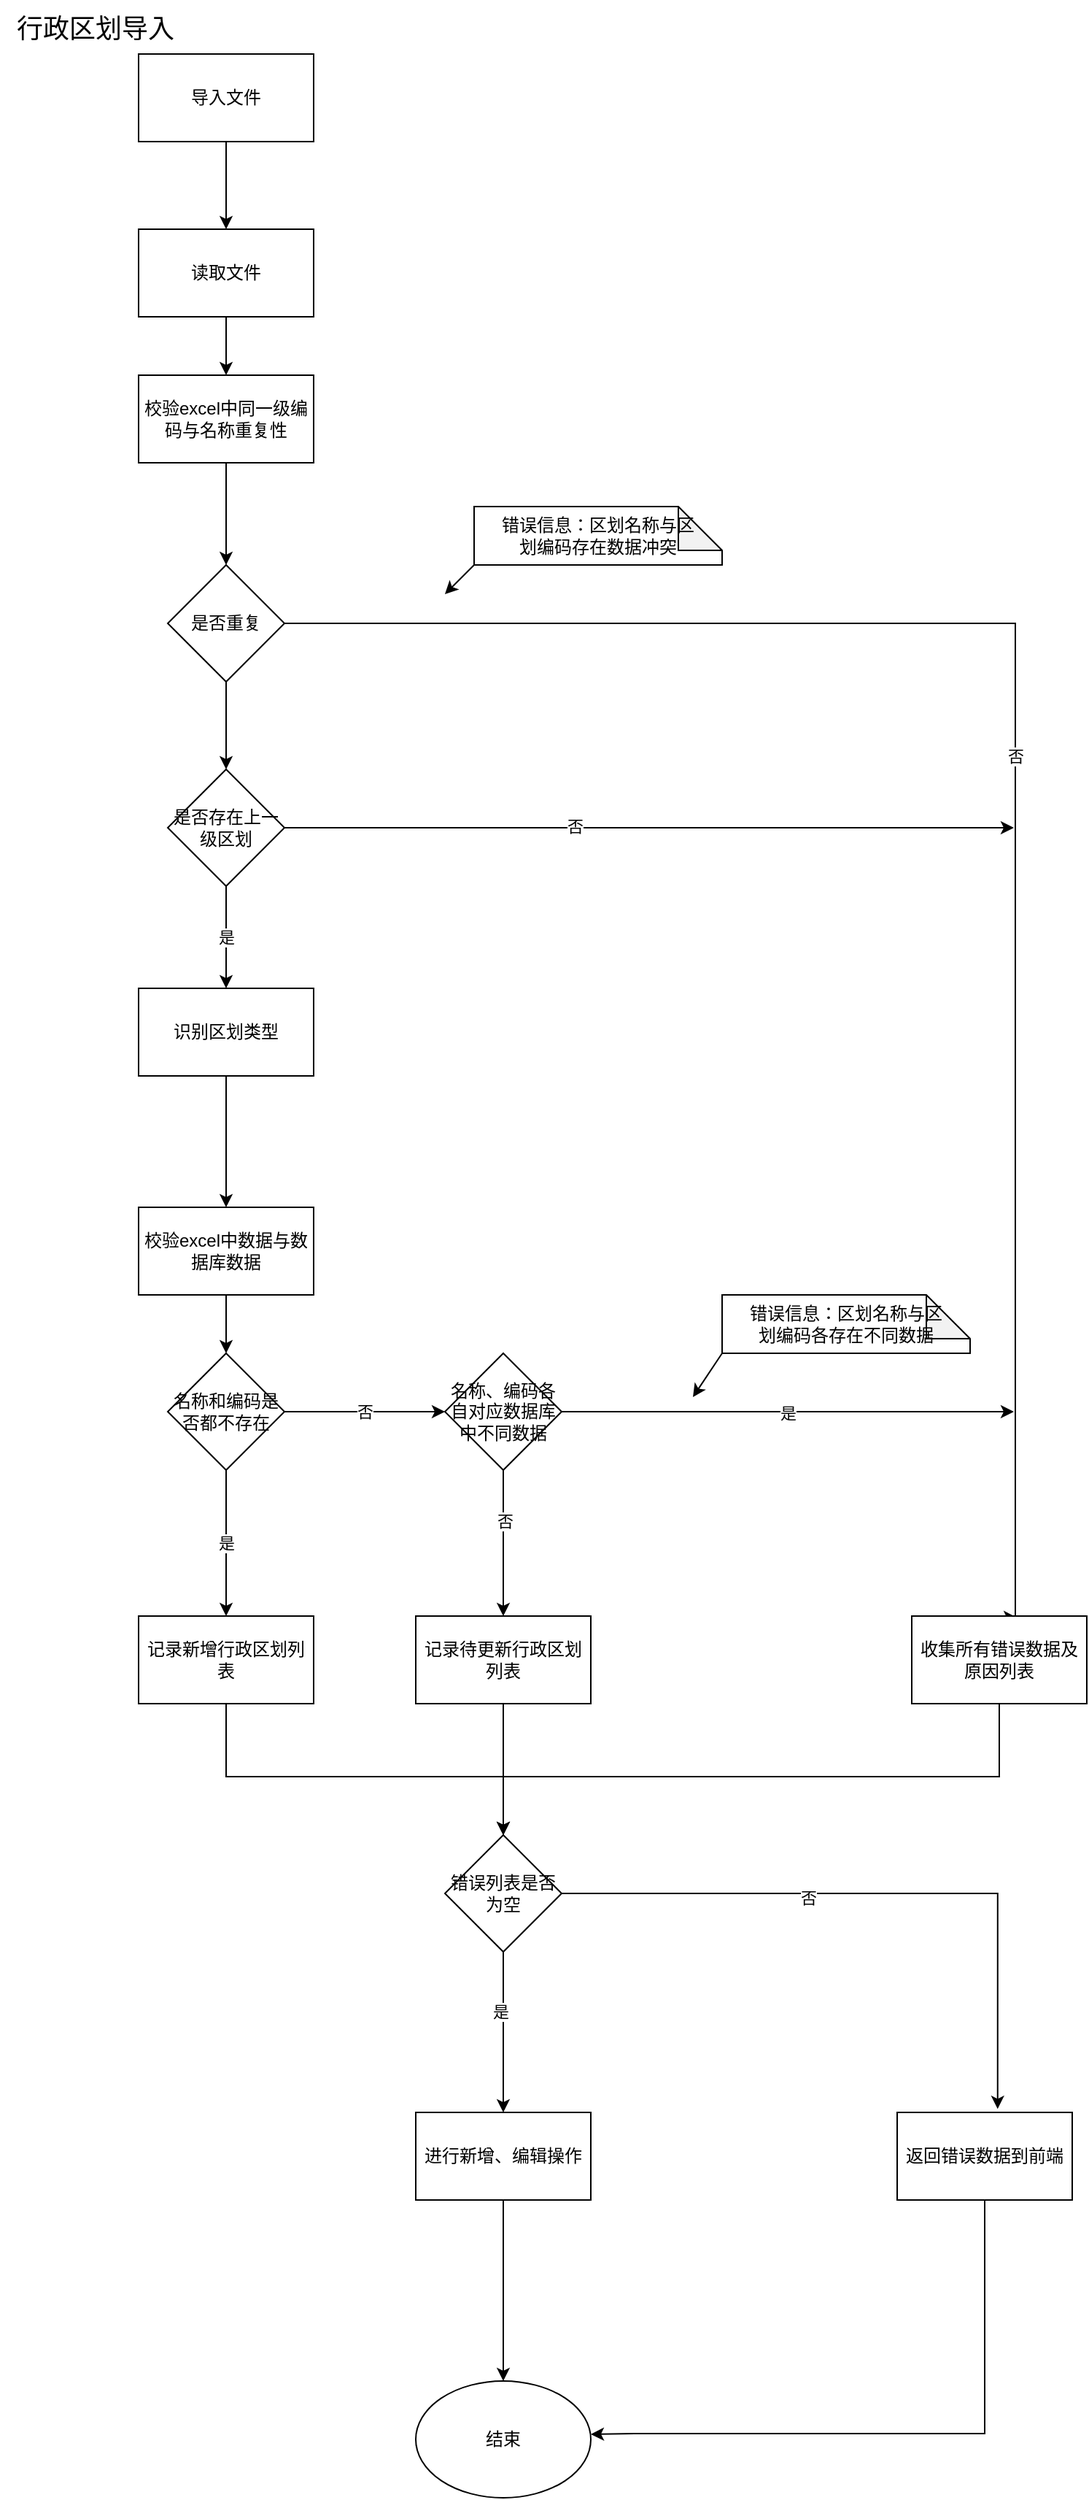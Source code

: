 <mxfile version="21.3.8" type="github">
  <diagram name="第 1 页" id="jFu7EqebkQnxon7LXnsX">
    <mxGraphModel dx="954" dy="504" grid="1" gridSize="10" guides="1" tooltips="1" connect="1" arrows="1" fold="1" page="1" pageScale="1" pageWidth="827" pageHeight="1169" math="0" shadow="0">
      <root>
        <mxCell id="0" />
        <mxCell id="1" parent="0" />
        <mxCell id="GX7xwNpgQwxT3VeUL0gz-1" value="&lt;font style=&quot;font-size: 18px;&quot;&gt;行政区划导入&lt;/font&gt;" style="text;html=1;align=center;verticalAlign=middle;resizable=0;points=[];autosize=1;strokeColor=none;fillColor=none;" parent="1" vertex="1">
          <mxGeometry x="65" y="43" width="130" height="40" as="geometry" />
        </mxCell>
        <mxCell id="GX7xwNpgQwxT3VeUL0gz-4" style="edgeStyle=orthogonalEdgeStyle;rounded=0;orthogonalLoop=1;jettySize=auto;html=1;exitX=0.5;exitY=1;exitDx=0;exitDy=0;" parent="1" source="GX7xwNpgQwxT3VeUL0gz-2" target="GX7xwNpgQwxT3VeUL0gz-3" edge="1">
          <mxGeometry relative="1" as="geometry" />
        </mxCell>
        <mxCell id="GX7xwNpgQwxT3VeUL0gz-2" value="导入文件" style="rounded=0;whiteSpace=wrap;html=1;" parent="1" vertex="1">
          <mxGeometry x="160" y="80" width="120" height="60" as="geometry" />
        </mxCell>
        <mxCell id="CSgfzlH5XIyZOQD8t7Sp-3" style="edgeStyle=orthogonalEdgeStyle;rounded=0;orthogonalLoop=1;jettySize=auto;html=1;exitX=0.5;exitY=1;exitDx=0;exitDy=0;entryX=0.5;entryY=0;entryDx=0;entryDy=0;" edge="1" parent="1" source="GX7xwNpgQwxT3VeUL0gz-3" target="CSgfzlH5XIyZOQD8t7Sp-1">
          <mxGeometry relative="1" as="geometry" />
        </mxCell>
        <mxCell id="GX7xwNpgQwxT3VeUL0gz-3" value="读取文件" style="rounded=0;whiteSpace=wrap;html=1;" parent="1" vertex="1">
          <mxGeometry x="160" y="200" width="120" height="60" as="geometry" />
        </mxCell>
        <mxCell id="GX7xwNpgQwxT3VeUL0gz-8" value="是" style="edgeStyle=orthogonalEdgeStyle;rounded=0;orthogonalLoop=1;jettySize=auto;html=1;exitX=0.5;exitY=1;exitDx=0;exitDy=0;entryX=0.5;entryY=0;entryDx=0;entryDy=0;" parent="1" source="GX7xwNpgQwxT3VeUL0gz-5" target="GX7xwNpgQwxT3VeUL0gz-7" edge="1">
          <mxGeometry relative="1" as="geometry" />
        </mxCell>
        <mxCell id="CSgfzlH5XIyZOQD8t7Sp-8" style="edgeStyle=orthogonalEdgeStyle;rounded=0;orthogonalLoop=1;jettySize=auto;html=1;exitX=1;exitY=0.5;exitDx=0;exitDy=0;" edge="1" parent="1" source="GX7xwNpgQwxT3VeUL0gz-5">
          <mxGeometry relative="1" as="geometry">
            <mxPoint x="760" y="610" as="targetPoint" />
          </mxGeometry>
        </mxCell>
        <mxCell id="CSgfzlH5XIyZOQD8t7Sp-9" value="否" style="edgeLabel;html=1;align=center;verticalAlign=middle;resizable=0;points=[];" vertex="1" connectable="0" parent="CSgfzlH5XIyZOQD8t7Sp-8">
          <mxGeometry x="-0.205" y="1" relative="1" as="geometry">
            <mxPoint as="offset" />
          </mxGeometry>
        </mxCell>
        <mxCell id="GX7xwNpgQwxT3VeUL0gz-5" value="是否存在上一级区划" style="rhombus;whiteSpace=wrap;html=1;" parent="1" vertex="1">
          <mxGeometry x="180" y="570" width="80" height="80" as="geometry" />
        </mxCell>
        <mxCell id="GX7xwNpgQwxT3VeUL0gz-7" value="识别区划类型" style="rounded=0;whiteSpace=wrap;html=1;" parent="1" vertex="1">
          <mxGeometry x="160" y="720" width="120" height="60" as="geometry" />
        </mxCell>
        <mxCell id="GX7xwNpgQwxT3VeUL0gz-17" style="edgeStyle=orthogonalEdgeStyle;rounded=0;orthogonalLoop=1;jettySize=auto;html=1;exitX=0.5;exitY=1;exitDx=0;exitDy=0;" parent="1" source="GX7xwNpgQwxT3VeUL0gz-7" target="GX7xwNpgQwxT3VeUL0gz-16" edge="1">
          <mxGeometry relative="1" as="geometry">
            <mxPoint x="220" y="810" as="sourcePoint" />
          </mxGeometry>
        </mxCell>
        <mxCell id="GX7xwNpgQwxT3VeUL0gz-30" value="否" style="edgeStyle=orthogonalEdgeStyle;rounded=0;orthogonalLoop=1;jettySize=auto;html=1;exitX=1;exitY=0.5;exitDx=0;exitDy=0;entryX=0.6;entryY=0.017;entryDx=0;entryDy=0;entryPerimeter=0;" parent="1" source="CSgfzlH5XIyZOQD8t7Sp-4" edge="1" target="GX7xwNpgQwxT3VeUL0gz-39">
          <mxGeometry relative="1" as="geometry">
            <mxPoint x="760" y="540" as="targetPoint" />
            <mxPoint x="270" y="439.5" as="sourcePoint" />
            <Array as="points">
              <mxPoint x="761" y="470" />
            </Array>
          </mxGeometry>
        </mxCell>
        <mxCell id="GX7xwNpgQwxT3VeUL0gz-24" style="edgeStyle=orthogonalEdgeStyle;rounded=0;orthogonalLoop=1;jettySize=auto;html=1;entryX=0.5;entryY=0;entryDx=0;entryDy=0;" parent="1" source="GX7xwNpgQwxT3VeUL0gz-16" target="GX7xwNpgQwxT3VeUL0gz-21" edge="1">
          <mxGeometry relative="1" as="geometry" />
        </mxCell>
        <mxCell id="GX7xwNpgQwxT3VeUL0gz-16" value="校验excel中数据与数据库数据" style="rounded=0;whiteSpace=wrap;html=1;" parent="1" vertex="1">
          <mxGeometry x="160" y="870" width="120" height="60" as="geometry" />
        </mxCell>
        <mxCell id="GX7xwNpgQwxT3VeUL0gz-26" style="edgeStyle=orthogonalEdgeStyle;rounded=0;orthogonalLoop=1;jettySize=auto;html=1;entryX=0.5;entryY=0;entryDx=0;entryDy=0;" parent="1" source="GX7xwNpgQwxT3VeUL0gz-18" target="GX7xwNpgQwxT3VeUL0gz-35" edge="1">
          <mxGeometry relative="1" as="geometry">
            <mxPoint x="410" y="1130" as="targetPoint" />
            <Array as="points" />
          </mxGeometry>
        </mxCell>
        <mxCell id="GX7xwNpgQwxT3VeUL0gz-27" value="否" style="edgeLabel;html=1;align=center;verticalAlign=middle;resizable=0;points=[];" parent="GX7xwNpgQwxT3VeUL0gz-26" vertex="1" connectable="0">
          <mxGeometry x="-0.3" y="1" relative="1" as="geometry">
            <mxPoint as="offset" />
          </mxGeometry>
        </mxCell>
        <mxCell id="GX7xwNpgQwxT3VeUL0gz-36" value="是" style="edgeStyle=orthogonalEdgeStyle;rounded=0;orthogonalLoop=1;jettySize=auto;html=1;" parent="1" source="GX7xwNpgQwxT3VeUL0gz-18" edge="1">
          <mxGeometry relative="1" as="geometry">
            <mxPoint x="760" y="1010" as="targetPoint" />
          </mxGeometry>
        </mxCell>
        <mxCell id="GX7xwNpgQwxT3VeUL0gz-18" value="名称、编码各自对应数据库中不同数据" style="rhombus;whiteSpace=wrap;html=1;" parent="1" vertex="1">
          <mxGeometry x="370" y="970" width="80" height="80" as="geometry" />
        </mxCell>
        <mxCell id="GX7xwNpgQwxT3VeUL0gz-23" value="是" style="edgeStyle=orthogonalEdgeStyle;rounded=0;orthogonalLoop=1;jettySize=auto;html=1;entryX=0.5;entryY=0;entryDx=0;entryDy=0;" parent="1" source="GX7xwNpgQwxT3VeUL0gz-21" target="GX7xwNpgQwxT3VeUL0gz-22" edge="1">
          <mxGeometry relative="1" as="geometry" />
        </mxCell>
        <mxCell id="GX7xwNpgQwxT3VeUL0gz-25" value="否" style="edgeStyle=orthogonalEdgeStyle;rounded=0;orthogonalLoop=1;jettySize=auto;html=1;" parent="1" source="GX7xwNpgQwxT3VeUL0gz-21" target="GX7xwNpgQwxT3VeUL0gz-18" edge="1">
          <mxGeometry relative="1" as="geometry" />
        </mxCell>
        <mxCell id="GX7xwNpgQwxT3VeUL0gz-21" value="名称和编码是否都不存在" style="rhombus;whiteSpace=wrap;html=1;" parent="1" vertex="1">
          <mxGeometry x="180" y="970" width="80" height="80" as="geometry" />
        </mxCell>
        <mxCell id="GX7xwNpgQwxT3VeUL0gz-44" style="edgeStyle=orthogonalEdgeStyle;rounded=0;orthogonalLoop=1;jettySize=auto;html=1;entryX=0.5;entryY=0;entryDx=0;entryDy=0;" parent="1" source="GX7xwNpgQwxT3VeUL0gz-22" target="GX7xwNpgQwxT3VeUL0gz-41" edge="1">
          <mxGeometry relative="1" as="geometry">
            <Array as="points">
              <mxPoint x="220" y="1260" />
              <mxPoint x="410" y="1260" />
            </Array>
          </mxGeometry>
        </mxCell>
        <mxCell id="GX7xwNpgQwxT3VeUL0gz-22" value="记录新增行政区划列表" style="rounded=0;whiteSpace=wrap;html=1;" parent="1" vertex="1">
          <mxGeometry x="160" y="1150" width="120" height="60" as="geometry" />
        </mxCell>
        <mxCell id="GX7xwNpgQwxT3VeUL0gz-31" value="错误信息：区划名称与区&lt;br&gt;划编码存在数据冲突" style="shape=note;whiteSpace=wrap;html=1;backgroundOutline=1;darkOpacity=0.05;" parent="1" vertex="1">
          <mxGeometry x="390" y="390" width="170" height="40" as="geometry" />
        </mxCell>
        <mxCell id="GX7xwNpgQwxT3VeUL0gz-34" value="" style="endArrow=classic;html=1;rounded=0;exitX=0;exitY=1;exitDx=0;exitDy=0;exitPerimeter=0;" parent="1" source="GX7xwNpgQwxT3VeUL0gz-31" edge="1">
          <mxGeometry width="50" height="50" relative="1" as="geometry">
            <mxPoint x="380" y="670" as="sourcePoint" />
            <mxPoint x="370" y="450" as="targetPoint" />
          </mxGeometry>
        </mxCell>
        <mxCell id="GX7xwNpgQwxT3VeUL0gz-43" style="edgeStyle=orthogonalEdgeStyle;rounded=0;orthogonalLoop=1;jettySize=auto;html=1;" parent="1" source="GX7xwNpgQwxT3VeUL0gz-35" edge="1">
          <mxGeometry relative="1" as="geometry">
            <mxPoint x="410" y="1300" as="targetPoint" />
          </mxGeometry>
        </mxCell>
        <mxCell id="GX7xwNpgQwxT3VeUL0gz-35" value="记录待更新行政区划列表" style="rounded=0;whiteSpace=wrap;html=1;" parent="1" vertex="1">
          <mxGeometry x="350" y="1150" width="120" height="60" as="geometry" />
        </mxCell>
        <mxCell id="GX7xwNpgQwxT3VeUL0gz-37" value="错误信息：区划名称与区&lt;br&gt;划编码各存在不同数据" style="shape=note;whiteSpace=wrap;html=1;backgroundOutline=1;darkOpacity=0.05;" parent="1" vertex="1">
          <mxGeometry x="560" y="930" width="170" height="40" as="geometry" />
        </mxCell>
        <mxCell id="GX7xwNpgQwxT3VeUL0gz-38" value="" style="endArrow=classic;html=1;rounded=0;exitX=0;exitY=1;exitDx=0;exitDy=0;exitPerimeter=0;" parent="1" source="GX7xwNpgQwxT3VeUL0gz-37" edge="1">
          <mxGeometry width="50" height="50" relative="1" as="geometry">
            <mxPoint x="510" y="970" as="sourcePoint" />
            <mxPoint x="540" y="1000" as="targetPoint" />
          </mxGeometry>
        </mxCell>
        <mxCell id="GX7xwNpgQwxT3VeUL0gz-42" style="edgeStyle=orthogonalEdgeStyle;rounded=0;orthogonalLoop=1;jettySize=auto;html=1;entryX=0.5;entryY=0;entryDx=0;entryDy=0;" parent="1" source="GX7xwNpgQwxT3VeUL0gz-39" target="GX7xwNpgQwxT3VeUL0gz-41" edge="1">
          <mxGeometry relative="1" as="geometry">
            <Array as="points">
              <mxPoint x="750" y="1260" />
              <mxPoint x="410" y="1260" />
            </Array>
          </mxGeometry>
        </mxCell>
        <mxCell id="GX7xwNpgQwxT3VeUL0gz-39" value="收集所有错误数据及原因列表" style="rounded=0;whiteSpace=wrap;html=1;" parent="1" vertex="1">
          <mxGeometry x="690" y="1150" width="120" height="60" as="geometry" />
        </mxCell>
        <mxCell id="GX7xwNpgQwxT3VeUL0gz-45" style="edgeStyle=orthogonalEdgeStyle;rounded=0;orthogonalLoop=1;jettySize=auto;html=1;exitX=0.5;exitY=1;exitDx=0;exitDy=0;" parent="1" source="GX7xwNpgQwxT3VeUL0gz-41" edge="1">
          <mxGeometry relative="1" as="geometry">
            <mxPoint x="410" y="1490" as="targetPoint" />
          </mxGeometry>
        </mxCell>
        <mxCell id="GX7xwNpgQwxT3VeUL0gz-46" value="是" style="edgeLabel;html=1;align=center;verticalAlign=middle;resizable=0;points=[];" parent="GX7xwNpgQwxT3VeUL0gz-45" vertex="1" connectable="0">
          <mxGeometry x="-0.258" y="-2" relative="1" as="geometry">
            <mxPoint as="offset" />
          </mxGeometry>
        </mxCell>
        <mxCell id="GX7xwNpgQwxT3VeUL0gz-48" style="edgeStyle=orthogonalEdgeStyle;rounded=0;orthogonalLoop=1;jettySize=auto;html=1;exitX=1;exitY=0.5;exitDx=0;exitDy=0;entryX=0.574;entryY=-0.039;entryDx=0;entryDy=0;entryPerimeter=0;" parent="1" source="GX7xwNpgQwxT3VeUL0gz-41" target="GX7xwNpgQwxT3VeUL0gz-50" edge="1">
          <mxGeometry relative="1" as="geometry">
            <mxPoint x="670" y="1339.889" as="targetPoint" />
          </mxGeometry>
        </mxCell>
        <mxCell id="GX7xwNpgQwxT3VeUL0gz-49" value="否" style="edgeLabel;html=1;align=center;verticalAlign=middle;resizable=0;points=[];" parent="GX7xwNpgQwxT3VeUL0gz-48" vertex="1" connectable="0">
          <mxGeometry x="-0.244" y="-3" relative="1" as="geometry">
            <mxPoint as="offset" />
          </mxGeometry>
        </mxCell>
        <mxCell id="GX7xwNpgQwxT3VeUL0gz-41" value="错误列表是否为空" style="rhombus;whiteSpace=wrap;html=1;" parent="1" vertex="1">
          <mxGeometry x="370" y="1300" width="80" height="80" as="geometry" />
        </mxCell>
        <mxCell id="GX7xwNpgQwxT3VeUL0gz-52" style="edgeStyle=orthogonalEdgeStyle;rounded=0;orthogonalLoop=1;jettySize=auto;html=1;entryX=0.5;entryY=0;entryDx=0;entryDy=0;" parent="1" source="GX7xwNpgQwxT3VeUL0gz-47" target="GX7xwNpgQwxT3VeUL0gz-51" edge="1">
          <mxGeometry relative="1" as="geometry" />
        </mxCell>
        <mxCell id="GX7xwNpgQwxT3VeUL0gz-47" value="进行新增、编辑操作" style="rounded=0;whiteSpace=wrap;html=1;" parent="1" vertex="1">
          <mxGeometry x="350" y="1490" width="120" height="60" as="geometry" />
        </mxCell>
        <mxCell id="GX7xwNpgQwxT3VeUL0gz-53" style="edgeStyle=orthogonalEdgeStyle;rounded=0;orthogonalLoop=1;jettySize=auto;html=1;entryX=1;entryY=0.456;entryDx=0;entryDy=0;entryPerimeter=0;" parent="1" source="GX7xwNpgQwxT3VeUL0gz-50" target="GX7xwNpgQwxT3VeUL0gz-51" edge="1">
          <mxGeometry relative="1" as="geometry">
            <mxPoint x="500" y="1700" as="targetPoint" />
            <Array as="points">
              <mxPoint x="740" y="1710" />
              <mxPoint x="500" y="1710" />
            </Array>
          </mxGeometry>
        </mxCell>
        <mxCell id="GX7xwNpgQwxT3VeUL0gz-50" value="返回错误数据到前端" style="rounded=0;whiteSpace=wrap;html=1;" parent="1" vertex="1">
          <mxGeometry x="680" y="1490" width="120" height="60" as="geometry" />
        </mxCell>
        <mxCell id="GX7xwNpgQwxT3VeUL0gz-51" value="结束" style="ellipse;whiteSpace=wrap;html=1;" parent="1" vertex="1">
          <mxGeometry x="350" y="1674" width="120" height="80" as="geometry" />
        </mxCell>
        <mxCell id="CSgfzlH5XIyZOQD8t7Sp-6" style="edgeStyle=orthogonalEdgeStyle;rounded=0;orthogonalLoop=1;jettySize=auto;html=1;exitX=0.5;exitY=1;exitDx=0;exitDy=0;entryX=0.5;entryY=0;entryDx=0;entryDy=0;" edge="1" parent="1" source="CSgfzlH5XIyZOQD8t7Sp-1" target="CSgfzlH5XIyZOQD8t7Sp-4">
          <mxGeometry relative="1" as="geometry" />
        </mxCell>
        <mxCell id="CSgfzlH5XIyZOQD8t7Sp-1" value="校验excel中同一级编码与名称重复性" style="rounded=0;whiteSpace=wrap;html=1;" vertex="1" parent="1">
          <mxGeometry x="160" y="300" width="120" height="60" as="geometry" />
        </mxCell>
        <mxCell id="CSgfzlH5XIyZOQD8t7Sp-7" value="" style="edgeStyle=orthogonalEdgeStyle;rounded=0;orthogonalLoop=1;jettySize=auto;html=1;" edge="1" parent="1" source="CSgfzlH5XIyZOQD8t7Sp-4" target="GX7xwNpgQwxT3VeUL0gz-5">
          <mxGeometry relative="1" as="geometry" />
        </mxCell>
        <mxCell id="CSgfzlH5XIyZOQD8t7Sp-4" value="是否重复" style="rhombus;whiteSpace=wrap;html=1;" vertex="1" parent="1">
          <mxGeometry x="180" y="430" width="80" height="80" as="geometry" />
        </mxCell>
      </root>
    </mxGraphModel>
  </diagram>
</mxfile>

